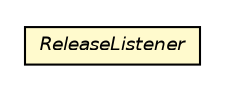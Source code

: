 #!/usr/local/bin/dot
#
# Class diagram 
# Generated by UMLGraph version 5.4 (http://www.umlgraph.org/)
#

digraph G {
	edge [fontname="Helvetica",fontsize=10,labelfontname="Helvetica",labelfontsize=10];
	node [fontname="Helvetica",fontsize=10,shape=plaintext];
	nodesep=0.25;
	ranksep=0.5;
	// jsl.modeling.elements.resource.ReleaseListener
	c171521 [label=<<table title="jsl.modeling.elements.resource.ReleaseListener" border="0" cellborder="1" cellspacing="0" cellpadding="2" port="p" bgcolor="lemonChiffon" href="./ReleaseListener.html">
		<tr><td><table border="0" cellspacing="0" cellpadding="1">
<tr><td align="center" balign="center"><font face="Helvetica-Oblique"> ReleaseListener </font></td></tr>
		</table></td></tr>
		</table>>, URL="./ReleaseListener.html", fontname="Helvetica", fontcolor="black", fontsize=9.0];
}

